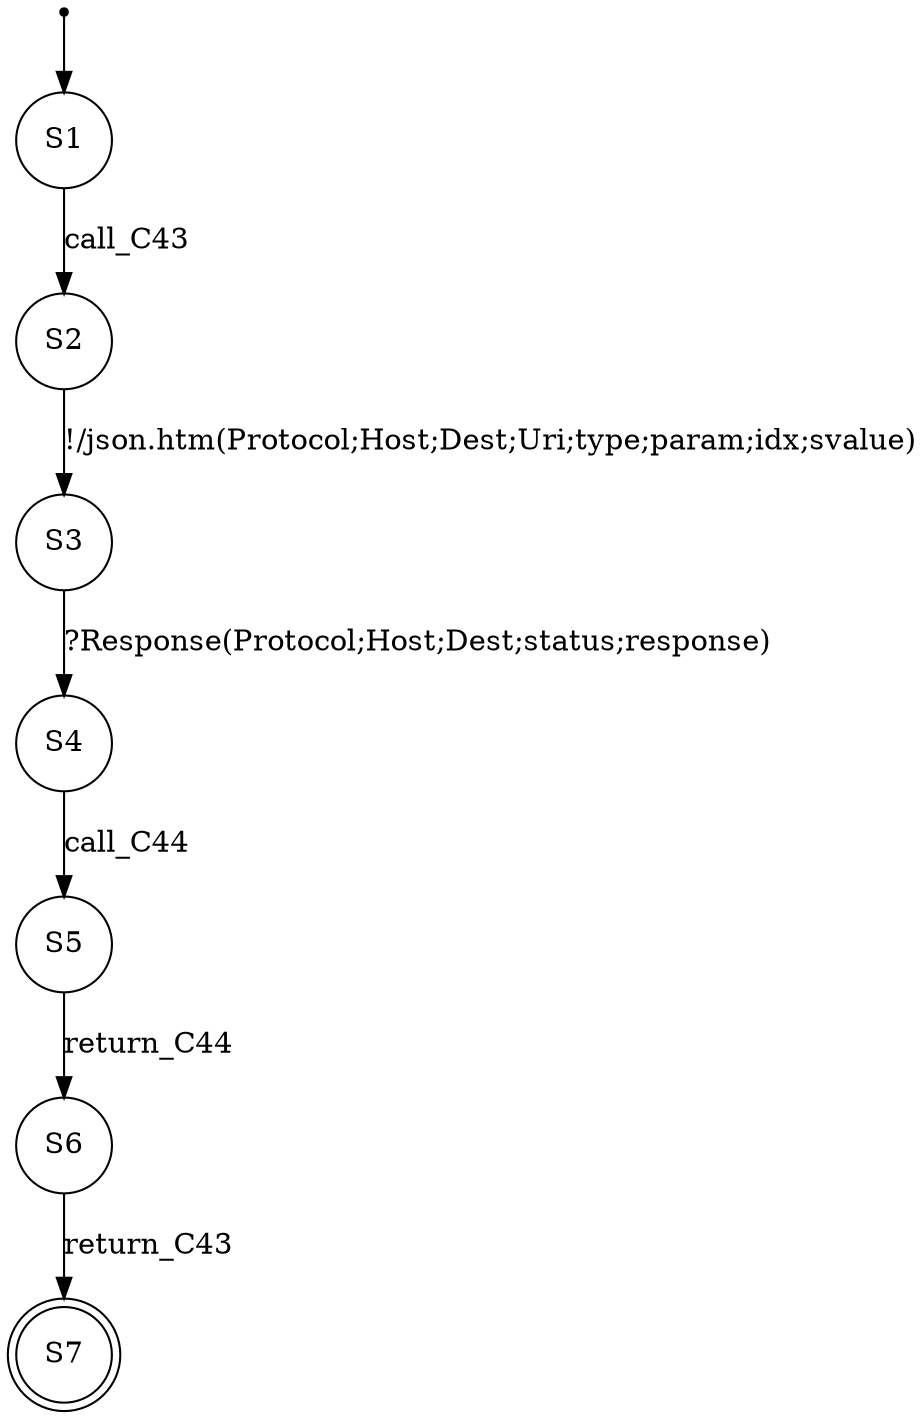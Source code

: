 digraph LTS {
S00[shape=point]
S1[label=S1,shape=circle];
S2[label=S2,shape=circle];
S3[label=S3,shape=circle];
S4[label=S4,shape=circle];
S5[label=S5,shape=circle];
S6[label=S6,shape=circle];
S7[label=S7,shape=doublecircle];
S00 -> S1
S1 -> S2[label ="call_C43"];
S2 -> S3[label ="!/json.htm(Protocol;Host;Dest;Uri;type;param;idx;svalue)"];
S3 -> S4[label ="?Response(Protocol;Host;Dest;status;response)"];
S4 -> S5[label ="call_C44"];
S5 -> S6[label ="return_C44"];
S6 -> S7[label ="return_C43"];
}

